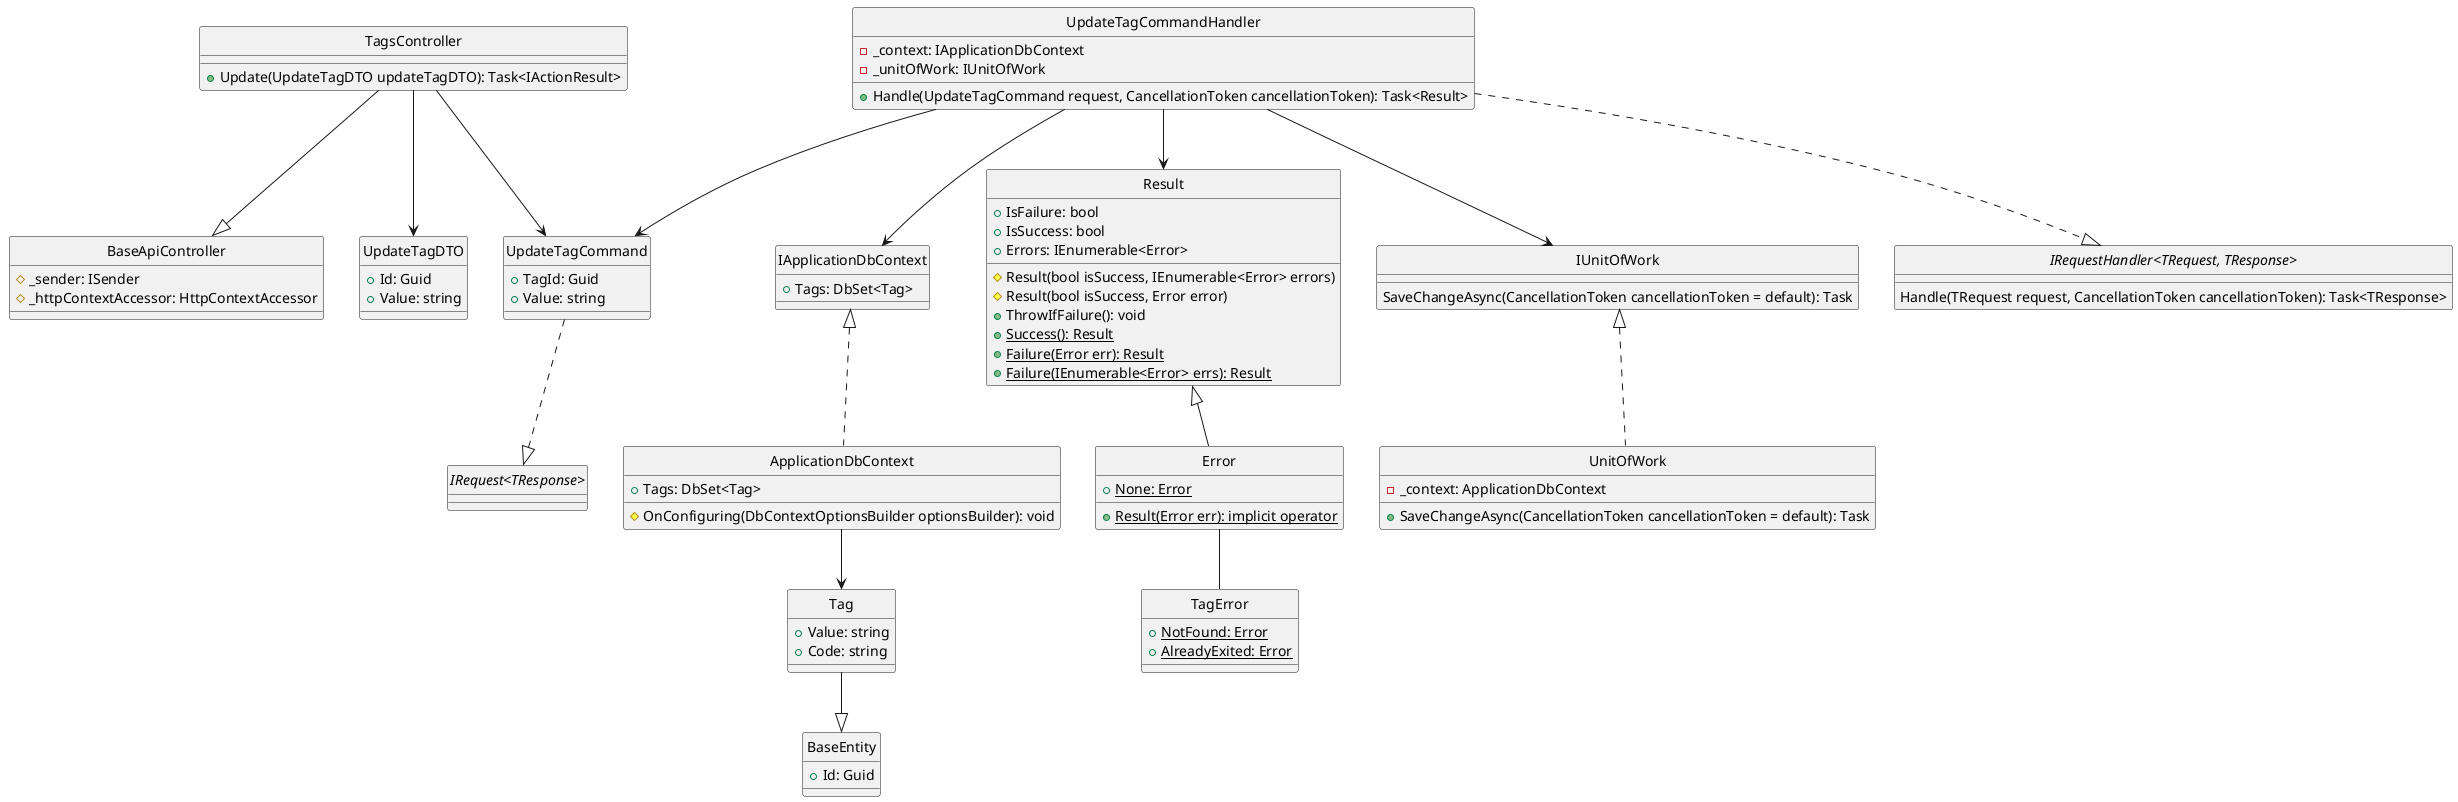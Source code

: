 @startuml updateTag
hide circle

class BaseApiController {
    #_sender: ISender
    #_httpContextAccessor: HttpContextAccessor
}

class TagsController {
    +Update(UpdateTagDTO updateTagDTO): Task<IActionResult> 
}

class UpdateTagCommand {
    +TagId: Guid 
    +Value: string
}

class UpdateTagCommandHandler {
    -_context: IApplicationDbContext
    -_unitOfWork: IUnitOfWork
    +Handle(UpdateTagCommand request, CancellationToken cancellationToken): Task<Result>
}

class IApplicationDbContext {
    +Tags: DbSet<Tag>
}

class ApplicationDbContext {
    +Tags: DbSet<Tag>
    #OnConfiguring(DbContextOptionsBuilder optionsBuilder): void
}

class Result {
    +IsFailure: bool
    +IsSuccess: bool
    +Errors: IEnumerable<Error>
    #Result(bool isSuccess, IEnumerable<Error> errors)
    #Result(bool isSuccess, Error error)
    +ThrowIfFailure(): void
    +{static} Success(): Result
    +{static} Failure(Error err): Result
    +{static} Failure(IEnumerable<Error> errs): Result
}

class Error {
    +{static} None: Error
    +{static} Result(Error err): implicit operator
}

class IUnitOfWork {
    SaveChangeAsync(CancellationToken cancellationToken = default): Task
}

class UnitOfWork {
    -_context: ApplicationDbContext
    +SaveChangeAsync(CancellationToken cancellationToken = default): Task
}

class TagError {
    +{static} NotFound: Error
    +{static} AlreadyExited: Error
}

class UpdateTagDTO {
    +Id: Guid 
    +Value: string 
}

class BaseEntity {
    +Id: Guid 
}

class Tag {
    +Value: string
    +Code: string
}

interface "IRequest<TResponse>"
interface "IRequestHandler<TRequest, TResponse>"{
    Handle(TRequest request, CancellationToken cancellationToken): Task<TResponse>
}

'==== Update Post ====
'API Layer
TagsController --|> BaseApiController
TagsController --> UpdateTagCommand
TagsController --> UpdateTagDTO
'Application Layer
UpdateTagCommand ..|> "IRequest<TResponse>"
UpdateTagCommandHandler ..|> "IRequestHandler<TRequest, TResponse>"
UpdateTagCommandHandler --> UpdateTagCommand
UpdateTagCommandHandler --> Result
UpdateTagCommandHandler --> IUnitOfWork
UpdateTagCommandHandler --> IApplicationDbContext
'Domain Layer
Result <|-- Error
Error -- TagError
Tag --|> BaseEntity
'Infrastructure Layer
IUnitOfWork <|.. UnitOfWork
IApplicationDbContext <|.. ApplicationDbContext
ApplicationDbContext --> Tag
@enduml